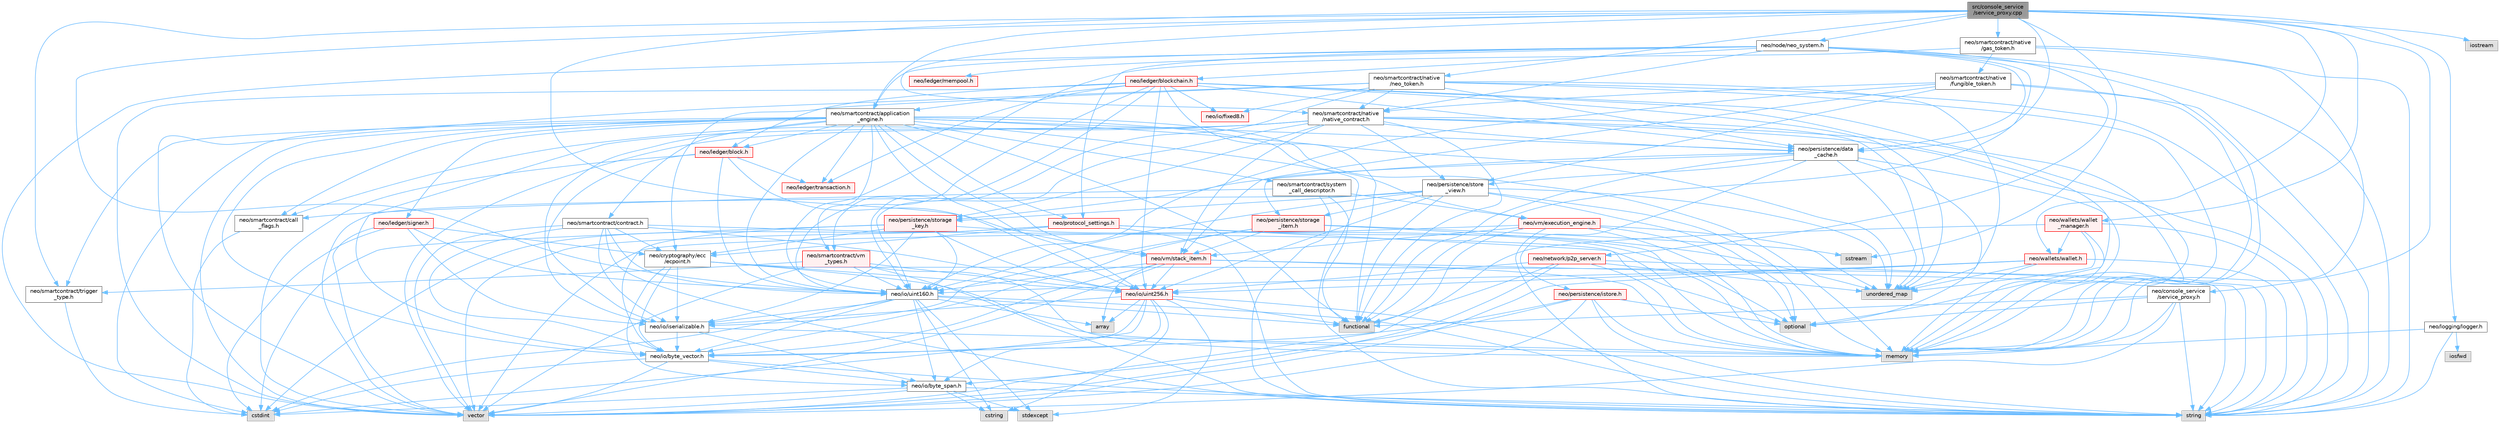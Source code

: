 digraph "src/console_service/service_proxy.cpp"
{
 // LATEX_PDF_SIZE
  bgcolor="transparent";
  edge [fontname=Helvetica,fontsize=10,labelfontname=Helvetica,labelfontsize=10];
  node [fontname=Helvetica,fontsize=10,shape=box,height=0.2,width=0.4];
  Node1 [id="Node000001",label="src/console_service\l/service_proxy.cpp",height=0.2,width=0.4,color="gray40", fillcolor="grey60", style="filled", fontcolor="black",tooltip=" "];
  Node1 -> Node2 [id="edge1_Node000001_Node000002",color="steelblue1",style="solid",tooltip=" "];
  Node2 [id="Node000002",label="neo/console_service\l/service_proxy.h",height=0.2,width=0.4,color="grey40", fillcolor="white", style="filled",URL="$service__proxy_8h.html",tooltip=" "];
  Node2 -> Node3 [id="edge2_Node000002_Node000003",color="steelblue1",style="solid",tooltip=" "];
  Node3 [id="Node000003",label="functional",height=0.2,width=0.4,color="grey60", fillcolor="#E0E0E0", style="filled",tooltip=" "];
  Node2 -> Node4 [id="edge3_Node000002_Node000004",color="steelblue1",style="solid",tooltip=" "];
  Node4 [id="Node000004",label="memory",height=0.2,width=0.4,color="grey60", fillcolor="#E0E0E0", style="filled",tooltip=" "];
  Node2 -> Node5 [id="edge4_Node000002_Node000005",color="steelblue1",style="solid",tooltip=" "];
  Node5 [id="Node000005",label="optional",height=0.2,width=0.4,color="grey60", fillcolor="#E0E0E0", style="filled",tooltip=" "];
  Node2 -> Node6 [id="edge5_Node000002_Node000006",color="steelblue1",style="solid",tooltip=" "];
  Node6 [id="Node000006",label="string",height=0.2,width=0.4,color="grey60", fillcolor="#E0E0E0", style="filled",tooltip=" "];
  Node2 -> Node7 [id="edge6_Node000002_Node000007",color="steelblue1",style="solid",tooltip=" "];
  Node7 [id="Node000007",label="vector",height=0.2,width=0.4,color="grey60", fillcolor="#E0E0E0", style="filled",tooltip=" "];
  Node1 -> Node8 [id="edge7_Node000001_Node000008",color="steelblue1",style="solid",tooltip=" "];
  Node8 [id="Node000008",label="neo/io/uint160.h",height=0.2,width=0.4,color="grey40", fillcolor="white", style="filled",URL="$uint160_8h.html",tooltip=" "];
  Node8 -> Node9 [id="edge8_Node000008_Node000009",color="steelblue1",style="solid",tooltip=" "];
  Node9 [id="Node000009",label="neo/io/byte_span.h",height=0.2,width=0.4,color="grey40", fillcolor="white", style="filled",URL="$io_2byte__span_8h.html",tooltip=" "];
  Node9 -> Node10 [id="edge9_Node000009_Node000010",color="steelblue1",style="solid",tooltip=" "];
  Node10 [id="Node000010",label="cstdint",height=0.2,width=0.4,color="grey60", fillcolor="#E0E0E0", style="filled",tooltip=" "];
  Node9 -> Node11 [id="edge10_Node000009_Node000011",color="steelblue1",style="solid",tooltip=" "];
  Node11 [id="Node000011",label="cstring",height=0.2,width=0.4,color="grey60", fillcolor="#E0E0E0", style="filled",tooltip=" "];
  Node9 -> Node12 [id="edge11_Node000009_Node000012",color="steelblue1",style="solid",tooltip=" "];
  Node12 [id="Node000012",label="stdexcept",height=0.2,width=0.4,color="grey60", fillcolor="#E0E0E0", style="filled",tooltip=" "];
  Node9 -> Node6 [id="edge12_Node000009_Node000006",color="steelblue1",style="solid",tooltip=" "];
  Node9 -> Node7 [id="edge13_Node000009_Node000007",color="steelblue1",style="solid",tooltip=" "];
  Node8 -> Node13 [id="edge14_Node000008_Node000013",color="steelblue1",style="solid",tooltip=" "];
  Node13 [id="Node000013",label="neo/io/byte_vector.h",height=0.2,width=0.4,color="grey40", fillcolor="white", style="filled",URL="$io_2byte__vector_8h.html",tooltip=" "];
  Node13 -> Node9 [id="edge15_Node000013_Node000009",color="steelblue1",style="solid",tooltip=" "];
  Node13 -> Node10 [id="edge16_Node000013_Node000010",color="steelblue1",style="solid",tooltip=" "];
  Node13 -> Node6 [id="edge17_Node000013_Node000006",color="steelblue1",style="solid",tooltip=" "];
  Node13 -> Node7 [id="edge18_Node000013_Node000007",color="steelblue1",style="solid",tooltip=" "];
  Node8 -> Node14 [id="edge19_Node000008_Node000014",color="steelblue1",style="solid",tooltip=" "];
  Node14 [id="Node000014",label="neo/io/iserializable.h",height=0.2,width=0.4,color="grey40", fillcolor="white", style="filled",URL="$iserializable_8h.html",tooltip=" "];
  Node14 -> Node9 [id="edge20_Node000014_Node000009",color="steelblue1",style="solid",tooltip=" "];
  Node14 -> Node13 [id="edge21_Node000014_Node000013",color="steelblue1",style="solid",tooltip=" "];
  Node14 -> Node4 [id="edge22_Node000014_Node000004",color="steelblue1",style="solid",tooltip=" "];
  Node8 -> Node15 [id="edge23_Node000008_Node000015",color="steelblue1",style="solid",tooltip=" "];
  Node15 [id="Node000015",label="array",height=0.2,width=0.4,color="grey60", fillcolor="#E0E0E0", style="filled",tooltip=" "];
  Node8 -> Node10 [id="edge24_Node000008_Node000010",color="steelblue1",style="solid",tooltip=" "];
  Node8 -> Node11 [id="edge25_Node000008_Node000011",color="steelblue1",style="solid",tooltip=" "];
  Node8 -> Node3 [id="edge26_Node000008_Node000003",color="steelblue1",style="solid",tooltip=" "];
  Node8 -> Node12 [id="edge27_Node000008_Node000012",color="steelblue1",style="solid",tooltip=" "];
  Node8 -> Node6 [id="edge28_Node000008_Node000006",color="steelblue1",style="solid",tooltip=" "];
  Node1 -> Node16 [id="edge29_Node000001_Node000016",color="steelblue1",style="solid",tooltip=" "];
  Node16 [id="Node000016",label="neo/logging/logger.h",height=0.2,width=0.4,color="grey40", fillcolor="white", style="filled",URL="$logger_8h.html",tooltip="Simple logging interface for Neo C++ implementation."];
  Node16 -> Node17 [id="edge30_Node000016_Node000017",color="steelblue1",style="solid",tooltip=" "];
  Node17 [id="Node000017",label="iosfwd",height=0.2,width=0.4,color="grey60", fillcolor="#E0E0E0", style="filled",tooltip=" "];
  Node16 -> Node4 [id="edge31_Node000016_Node000004",color="steelblue1",style="solid",tooltip=" "];
  Node16 -> Node6 [id="edge32_Node000016_Node000006",color="steelblue1",style="solid",tooltip=" "];
  Node1 -> Node18 [id="edge33_Node000001_Node000018",color="steelblue1",style="solid",tooltip=" "];
  Node18 [id="Node000018",label="neo/node/neo_system.h",height=0.2,width=0.4,color="grey40", fillcolor="white", style="filled",URL="$node_2neo__system_8h.html",tooltip=" "];
  Node18 -> Node19 [id="edge34_Node000018_Node000019",color="steelblue1",style="solid",tooltip=" "];
  Node19 [id="Node000019",label="neo/ledger/blockchain.h",height=0.2,width=0.4,color="red", fillcolor="#FFF0F0", style="filled",URL="$blockchain_8h.html",tooltip=" "];
  Node19 -> Node20 [id="edge35_Node000019_Node000020",color="steelblue1",style="solid",tooltip=" "];
  Node20 [id="Node000020",label="neo/ledger/block.h",height=0.2,width=0.4,color="red", fillcolor="#FFF0F0", style="filled",URL="$ledger_2block_8h.html",tooltip=" "];
  Node20 -> Node14 [id="edge36_Node000020_Node000014",color="steelblue1",style="solid",tooltip=" "];
  Node20 -> Node8 [id="edge37_Node000020_Node000008",color="steelblue1",style="solid",tooltip=" "];
  Node20 -> Node21 [id="edge38_Node000020_Node000021",color="steelblue1",style="solid",tooltip=" "];
  Node21 [id="Node000021",label="neo/io/uint256.h",height=0.2,width=0.4,color="red", fillcolor="#FFF0F0", style="filled",URL="$uint256_8h.html",tooltip=" "];
  Node21 -> Node9 [id="edge39_Node000021_Node000009",color="steelblue1",style="solid",tooltip=" "];
  Node21 -> Node13 [id="edge40_Node000021_Node000013",color="steelblue1",style="solid",tooltip=" "];
  Node21 -> Node14 [id="edge41_Node000021_Node000014",color="steelblue1",style="solid",tooltip=" "];
  Node21 -> Node15 [id="edge42_Node000021_Node000015",color="steelblue1",style="solid",tooltip=" "];
  Node21 -> Node10 [id="edge43_Node000021_Node000010",color="steelblue1",style="solid",tooltip=" "];
  Node21 -> Node11 [id="edge44_Node000021_Node000011",color="steelblue1",style="solid",tooltip=" "];
  Node21 -> Node3 [id="edge45_Node000021_Node000003",color="steelblue1",style="solid",tooltip=" "];
  Node21 -> Node12 [id="edge46_Node000021_Node000012",color="steelblue1",style="solid",tooltip=" "];
  Node21 -> Node6 [id="edge47_Node000021_Node000006",color="steelblue1",style="solid",tooltip=" "];
  Node20 -> Node55 [id="edge48_Node000020_Node000055",color="steelblue1",style="solid",tooltip=" "];
  Node55 [id="Node000055",label="neo/ledger/transaction.h",height=0.2,width=0.4,color="red", fillcolor="#FFF0F0", style="filled",URL="$ledger_2transaction_8h.html",tooltip=" "];
  Node20 -> Node7 [id="edge49_Node000020_Node000007",color="steelblue1",style="solid",tooltip=" "];
  Node19 -> Node55 [id="edge50_Node000019_Node000055",color="steelblue1",style="solid",tooltip=" "];
  Node19 -> Node25 [id="edge51_Node000019_Node000025",color="steelblue1",style="solid",tooltip=" "];
  Node25 [id="Node000025",label="neo/io/fixed8.h",height=0.2,width=0.4,color="red", fillcolor="#FFF0F0", style="filled",URL="$io_2fixed8_8h.html",tooltip=" "];
  Node19 -> Node8 [id="edge52_Node000019_Node000008",color="steelblue1",style="solid",tooltip=" "];
  Node19 -> Node21 [id="edge53_Node000019_Node000021",color="steelblue1",style="solid",tooltip=" "];
  Node19 -> Node74 [id="edge54_Node000019_Node000074",color="steelblue1",style="solid",tooltip=" "];
  Node74 [id="Node000074",label="neo/persistence/data\l_cache.h",height=0.2,width=0.4,color="grey40", fillcolor="white", style="filled",URL="$data__cache_8h.html",tooltip=" "];
  Node74 -> Node75 [id="edge55_Node000074_Node000075",color="steelblue1",style="solid",tooltip=" "];
  Node75 [id="Node000075",label="neo/persistence/istore.h",height=0.2,width=0.4,color="red", fillcolor="#FFF0F0", style="filled",URL="$istore_8h.html",tooltip=" "];
  Node75 -> Node9 [id="edge56_Node000075_Node000009",color="steelblue1",style="solid",tooltip=" "];
  Node75 -> Node13 [id="edge57_Node000075_Node000013",color="steelblue1",style="solid",tooltip=" "];
  Node75 -> Node4 [id="edge58_Node000075_Node000004",color="steelblue1",style="solid",tooltip=" "];
  Node75 -> Node5 [id="edge59_Node000075_Node000005",color="steelblue1",style="solid",tooltip=" "];
  Node75 -> Node6 [id="edge60_Node000075_Node000006",color="steelblue1",style="solid",tooltip=" "];
  Node75 -> Node7 [id="edge61_Node000075_Node000007",color="steelblue1",style="solid",tooltip=" "];
  Node74 -> Node76 [id="edge62_Node000074_Node000076",color="steelblue1",style="solid",tooltip=" "];
  Node76 [id="Node000076",label="neo/persistence/storage\l_item.h",height=0.2,width=0.4,color="red", fillcolor="#FFF0F0", style="filled",URL="$persistence_2storage__item_8h.html",tooltip=" "];
  Node76 -> Node13 [id="edge63_Node000076_Node000013",color="steelblue1",style="solid",tooltip=" "];
  Node76 -> Node14 [id="edge64_Node000076_Node000014",color="steelblue1",style="solid",tooltip=" "];
  Node76 -> Node77 [id="edge65_Node000076_Node000077",color="steelblue1",style="solid",tooltip=" "];
  Node77 [id="Node000077",label="neo/vm/stack_item.h",height=0.2,width=0.4,color="red", fillcolor="#FFF0F0", style="filled",URL="$stack__item_8h.html",tooltip=" "];
  Node77 -> Node13 [id="edge66_Node000077_Node000013",color="steelblue1",style="solid",tooltip=" "];
  Node77 -> Node8 [id="edge67_Node000077_Node000008",color="steelblue1",style="solid",tooltip=" "];
  Node77 -> Node21 [id="edge68_Node000077_Node000021",color="steelblue1",style="solid",tooltip=" "];
  Node77 -> Node15 [id="edge69_Node000077_Node000015",color="steelblue1",style="solid",tooltip=" "];
  Node77 -> Node4 [id="edge70_Node000077_Node000004",color="steelblue1",style="solid",tooltip=" "];
  Node77 -> Node6 [id="edge71_Node000077_Node000006",color="steelblue1",style="solid",tooltip=" "];
  Node77 -> Node7 [id="edge72_Node000077_Node000007",color="steelblue1",style="solid",tooltip=" "];
  Node76 -> Node4 [id="edge73_Node000076_Node000004",color="steelblue1",style="solid",tooltip=" "];
  Node76 -> Node81 [id="edge74_Node000076_Node000081",color="steelblue1",style="solid",tooltip=" "];
  Node81 [id="Node000081",label="sstream",height=0.2,width=0.4,color="grey60", fillcolor="#E0E0E0", style="filled",tooltip=" "];
  Node74 -> Node82 [id="edge75_Node000074_Node000082",color="steelblue1",style="solid",tooltip=" "];
  Node82 [id="Node000082",label="neo/persistence/storage\l_key.h",height=0.2,width=0.4,color="red", fillcolor="#FFF0F0", style="filled",URL="$persistence_2storage__key_8h.html",tooltip=" "];
  Node82 -> Node60 [id="edge76_Node000082_Node000060",color="steelblue1",style="solid",tooltip=" "];
  Node60 [id="Node000060",label="neo/cryptography/ecc\l/ecpoint.h",height=0.2,width=0.4,color="grey40", fillcolor="white", style="filled",URL="$ecpoint_8h.html",tooltip=" "];
  Node60 -> Node9 [id="edge77_Node000060_Node000009",color="steelblue1",style="solid",tooltip=" "];
  Node60 -> Node13 [id="edge78_Node000060_Node000013",color="steelblue1",style="solid",tooltip=" "];
  Node60 -> Node14 [id="edge79_Node000060_Node000014",color="steelblue1",style="solid",tooltip=" "];
  Node60 -> Node21 [id="edge80_Node000060_Node000021",color="steelblue1",style="solid",tooltip=" "];
  Node60 -> Node4 [id="edge81_Node000060_Node000004",color="steelblue1",style="solid",tooltip=" "];
  Node60 -> Node6 [id="edge82_Node000060_Node000006",color="steelblue1",style="solid",tooltip=" "];
  Node82 -> Node13 [id="edge83_Node000082_Node000013",color="steelblue1",style="solid",tooltip=" "];
  Node82 -> Node14 [id="edge84_Node000082_Node000014",color="steelblue1",style="solid",tooltip=" "];
  Node82 -> Node8 [id="edge85_Node000082_Node000008",color="steelblue1",style="solid",tooltip=" "];
  Node82 -> Node21 [id="edge86_Node000082_Node000021",color="steelblue1",style="solid",tooltip=" "];
  Node82 -> Node10 [id="edge87_Node000082_Node000010",color="steelblue1",style="solid",tooltip=" "];
  Node82 -> Node5 [id="edge88_Node000082_Node000005",color="steelblue1",style="solid",tooltip=" "];
  Node74 -> Node85 [id="edge89_Node000074_Node000085",color="steelblue1",style="solid",tooltip=" "];
  Node85 [id="Node000085",label="neo/persistence/store\l_view.h",height=0.2,width=0.4,color="grey40", fillcolor="white", style="filled",URL="$store__view_8h.html",tooltip=" "];
  Node85 -> Node8 [id="edge90_Node000085_Node000008",color="steelblue1",style="solid",tooltip=" "];
  Node85 -> Node21 [id="edge91_Node000085_Node000021",color="steelblue1",style="solid",tooltip=" "];
  Node85 -> Node76 [id="edge92_Node000085_Node000076",color="steelblue1",style="solid",tooltip=" "];
  Node85 -> Node82 [id="edge93_Node000085_Node000082",color="steelblue1",style="solid",tooltip=" "];
  Node85 -> Node3 [id="edge94_Node000085_Node000003",color="steelblue1",style="solid",tooltip=" "];
  Node85 -> Node4 [id="edge95_Node000085_Node000004",color="steelblue1",style="solid",tooltip=" "];
  Node85 -> Node5 [id="edge96_Node000085_Node000005",color="steelblue1",style="solid",tooltip=" "];
  Node85 -> Node41 [id="edge97_Node000085_Node000041",color="steelblue1",style="solid",tooltip=" "];
  Node41 [id="Node000041",label="unordered_map",height=0.2,width=0.4,color="grey60", fillcolor="#E0E0E0", style="filled",tooltip=" "];
  Node85 -> Node7 [id="edge98_Node000085_Node000007",color="steelblue1",style="solid",tooltip=" "];
  Node74 -> Node3 [id="edge99_Node000074_Node000003",color="steelblue1",style="solid",tooltip=" "];
  Node74 -> Node4 [id="edge100_Node000074_Node000004",color="steelblue1",style="solid",tooltip=" "];
  Node74 -> Node5 [id="edge101_Node000074_Node000005",color="steelblue1",style="solid",tooltip=" "];
  Node74 -> Node41 [id="edge102_Node000074_Node000041",color="steelblue1",style="solid",tooltip=" "];
  Node19 -> Node91 [id="edge103_Node000019_Node000091",color="steelblue1",style="solid",tooltip=" "];
  Node91 [id="Node000091",label="neo/smartcontract/application\l_engine.h",height=0.2,width=0.4,color="grey40", fillcolor="white", style="filled",URL="$application__engine_8h.html",tooltip=" "];
  Node91 -> Node13 [id="edge104_Node000091_Node000013",color="steelblue1",style="solid",tooltip=" "];
  Node91 -> Node14 [id="edge105_Node000091_Node000014",color="steelblue1",style="solid",tooltip=" "];
  Node91 -> Node8 [id="edge106_Node000091_Node000008",color="steelblue1",style="solid",tooltip=" "];
  Node91 -> Node21 [id="edge107_Node000091_Node000021",color="steelblue1",style="solid",tooltip=" "];
  Node91 -> Node20 [id="edge108_Node000091_Node000020",color="steelblue1",style="solid",tooltip=" "];
  Node91 -> Node59 [id="edge109_Node000091_Node000059",color="steelblue1",style="solid",tooltip=" "];
  Node59 [id="Node000059",label="neo/ledger/signer.h",height=0.2,width=0.4,color="red", fillcolor="#FFF0F0", style="filled",URL="$signer_8h.html",tooltip=" "];
  Node59 -> Node60 [id="edge110_Node000059_Node000060",color="steelblue1",style="solid",tooltip=" "];
  Node59 -> Node14 [id="edge111_Node000059_Node000014",color="steelblue1",style="solid",tooltip=" "];
  Node59 -> Node8 [id="edge112_Node000059_Node000008",color="steelblue1",style="solid",tooltip=" "];
  Node59 -> Node10 [id="edge113_Node000059_Node000010",color="steelblue1",style="solid",tooltip=" "];
  Node59 -> Node7 [id="edge114_Node000059_Node000007",color="steelblue1",style="solid",tooltip=" "];
  Node91 -> Node55 [id="edge115_Node000091_Node000055",color="steelblue1",style="solid",tooltip=" "];
  Node91 -> Node74 [id="edge116_Node000091_Node000074",color="steelblue1",style="solid",tooltip=" "];
  Node91 -> Node92 [id="edge117_Node000091_Node000092",color="steelblue1",style="solid",tooltip=" "];
  Node92 [id="Node000092",label="neo/protocol_settings.h",height=0.2,width=0.4,color="red", fillcolor="#FFF0F0", style="filled",URL="$protocol__settings_8h.html",tooltip=" "];
  Node92 -> Node60 [id="edge118_Node000092_Node000060",color="steelblue1",style="solid",tooltip=" "];
  Node92 -> Node10 [id="edge119_Node000092_Node000010",color="steelblue1",style="solid",tooltip=" "];
  Node92 -> Node4 [id="edge120_Node000092_Node000004",color="steelblue1",style="solid",tooltip=" "];
  Node92 -> Node6 [id="edge121_Node000092_Node000006",color="steelblue1",style="solid",tooltip=" "];
  Node92 -> Node41 [id="edge122_Node000092_Node000041",color="steelblue1",style="solid",tooltip=" "];
  Node92 -> Node7 [id="edge123_Node000092_Node000007",color="steelblue1",style="solid",tooltip=" "];
  Node91 -> Node94 [id="edge124_Node000091_Node000094",color="steelblue1",style="solid",tooltip=" "];
  Node94 [id="Node000094",label="neo/smartcontract/call\l_flags.h",height=0.2,width=0.4,color="grey40", fillcolor="white", style="filled",URL="$call__flags_8h.html",tooltip=" "];
  Node94 -> Node10 [id="edge125_Node000094_Node000010",color="steelblue1",style="solid",tooltip=" "];
  Node91 -> Node95 [id="edge126_Node000091_Node000095",color="steelblue1",style="solid",tooltip=" "];
  Node95 [id="Node000095",label="neo/smartcontract/contract.h",height=0.2,width=0.4,color="grey40", fillcolor="white", style="filled",URL="$contract_8h.html",tooltip=" "];
  Node95 -> Node60 [id="edge127_Node000095_Node000060",color="steelblue1",style="solid",tooltip=" "];
  Node95 -> Node13 [id="edge128_Node000095_Node000013",color="steelblue1",style="solid",tooltip=" "];
  Node95 -> Node14 [id="edge129_Node000095_Node000014",color="steelblue1",style="solid",tooltip=" "];
  Node95 -> Node8 [id="edge130_Node000095_Node000008",color="steelblue1",style="solid",tooltip=" "];
  Node95 -> Node21 [id="edge131_Node000095_Node000021",color="steelblue1",style="solid",tooltip=" "];
  Node95 -> Node5 [id="edge132_Node000095_Node000005",color="steelblue1",style="solid",tooltip=" "];
  Node95 -> Node6 [id="edge133_Node000095_Node000006",color="steelblue1",style="solid",tooltip=" "];
  Node95 -> Node7 [id="edge134_Node000095_Node000007",color="steelblue1",style="solid",tooltip=" "];
  Node91 -> Node96 [id="edge135_Node000091_Node000096",color="steelblue1",style="solid",tooltip=" "];
  Node96 [id="Node000096",label="neo/smartcontract/system\l_call_descriptor.h",height=0.2,width=0.4,color="grey40", fillcolor="white", style="filled",URL="$system__call__descriptor_8h.html",tooltip=" "];
  Node96 -> Node94 [id="edge136_Node000096_Node000094",color="steelblue1",style="solid",tooltip=" "];
  Node96 -> Node97 [id="edge137_Node000096_Node000097",color="steelblue1",style="solid",tooltip=" "];
  Node97 [id="Node000097",label="neo/vm/execution_engine.h",height=0.2,width=0.4,color="red", fillcolor="#FFF0F0", style="filled",URL="$execution__engine_8h.html",tooltip=" "];
  Node97 -> Node77 [id="edge138_Node000097_Node000077",color="steelblue1",style="solid",tooltip=" "];
  Node97 -> Node3 [id="edge139_Node000097_Node000003",color="steelblue1",style="solid",tooltip=" "];
  Node97 -> Node4 [id="edge140_Node000097_Node000004",color="steelblue1",style="solid",tooltip=" "];
  Node97 -> Node5 [id="edge141_Node000097_Node000005",color="steelblue1",style="solid",tooltip=" "];
  Node97 -> Node6 [id="edge142_Node000097_Node000006",color="steelblue1",style="solid",tooltip=" "];
  Node97 -> Node41 [id="edge143_Node000097_Node000041",color="steelblue1",style="solid",tooltip=" "];
  Node97 -> Node7 [id="edge144_Node000097_Node000007",color="steelblue1",style="solid",tooltip=" "];
  Node96 -> Node3 [id="edge145_Node000096_Node000003",color="steelblue1",style="solid",tooltip=" "];
  Node96 -> Node6 [id="edge146_Node000096_Node000006",color="steelblue1",style="solid",tooltip=" "];
  Node91 -> Node111 [id="edge147_Node000091_Node000111",color="steelblue1",style="solid",tooltip=" "];
  Node111 [id="Node000111",label="neo/smartcontract/trigger\l_type.h",height=0.2,width=0.4,color="grey40", fillcolor="white", style="filled",URL="$trigger__type_8h.html",tooltip=" "];
  Node111 -> Node10 [id="edge148_Node000111_Node000010",color="steelblue1",style="solid",tooltip=" "];
  Node91 -> Node112 [id="edge149_Node000091_Node000112",color="steelblue1",style="solid",tooltip=" "];
  Node112 [id="Node000112",label="neo/smartcontract/vm\l_types.h",height=0.2,width=0.4,color="red", fillcolor="#FFF0F0", style="filled",URL="$vm__types_8h.html",tooltip=" "];
  Node112 -> Node8 [id="edge150_Node000112_Node000008",color="steelblue1",style="solid",tooltip=" "];
  Node112 -> Node21 [id="edge151_Node000112_Node000021",color="steelblue1",style="solid",tooltip=" "];
  Node112 -> Node111 [id="edge152_Node000112_Node000111",color="steelblue1",style="solid",tooltip=" "];
  Node112 -> Node4 [id="edge153_Node000112_Node000004",color="steelblue1",style="solid",tooltip=" "];
  Node112 -> Node6 [id="edge154_Node000112_Node000006",color="steelblue1",style="solid",tooltip=" "];
  Node112 -> Node7 [id="edge155_Node000112_Node000007",color="steelblue1",style="solid",tooltip=" "];
  Node91 -> Node97 [id="edge156_Node000091_Node000097",color="steelblue1",style="solid",tooltip=" "];
  Node91 -> Node77 [id="edge157_Node000091_Node000077",color="steelblue1",style="solid",tooltip=" "];
  Node91 -> Node10 [id="edge158_Node000091_Node000010",color="steelblue1",style="solid",tooltip=" "];
  Node91 -> Node3 [id="edge159_Node000091_Node000003",color="steelblue1",style="solid",tooltip=" "];
  Node91 -> Node4 [id="edge160_Node000091_Node000004",color="steelblue1",style="solid",tooltip=" "];
  Node91 -> Node6 [id="edge161_Node000091_Node000006",color="steelblue1",style="solid",tooltip=" "];
  Node91 -> Node41 [id="edge162_Node000091_Node000041",color="steelblue1",style="solid",tooltip=" "];
  Node91 -> Node7 [id="edge163_Node000091_Node000007",color="steelblue1",style="solid",tooltip=" "];
  Node19 -> Node112 [id="edge164_Node000019_Node000112",color="steelblue1",style="solid",tooltip=" "];
  Node19 -> Node3 [id="edge165_Node000019_Node000003",color="steelblue1",style="solid",tooltip=" "];
  Node19 -> Node4 [id="edge166_Node000019_Node000004",color="steelblue1",style="solid",tooltip=" "];
  Node19 -> Node5 [id="edge167_Node000019_Node000005",color="steelblue1",style="solid",tooltip=" "];
  Node19 -> Node41 [id="edge168_Node000019_Node000041",color="steelblue1",style="solid",tooltip=" "];
  Node19 -> Node7 [id="edge169_Node000019_Node000007",color="steelblue1",style="solid",tooltip=" "];
  Node18 -> Node117 [id="edge170_Node000018_Node000117",color="steelblue1",style="solid",tooltip=" "];
  Node117 [id="Node000117",label="neo/ledger/mempool.h",height=0.2,width=0.4,color="red", fillcolor="#FFF0F0", style="filled",URL="$mempool_8h.html",tooltip=" "];
  Node18 -> Node121 [id="edge171_Node000018_Node000121",color="steelblue1",style="solid",tooltip=" "];
  Node121 [id="Node000121",label="neo/network/p2p_server.h",height=0.2,width=0.4,color="red", fillcolor="#FFF0F0", style="filled",URL="$p2p__server_8h.html",tooltip=" "];
  Node121 -> Node21 [id="edge172_Node000121_Node000021",color="steelblue1",style="solid",tooltip=" "];
  Node121 -> Node3 [id="edge173_Node000121_Node000003",color="steelblue1",style="solid",tooltip=" "];
  Node121 -> Node4 [id="edge174_Node000121_Node000004",color="steelblue1",style="solid",tooltip=" "];
  Node121 -> Node6 [id="edge175_Node000121_Node000006",color="steelblue1",style="solid",tooltip=" "];
  Node121 -> Node41 [id="edge176_Node000121_Node000041",color="steelblue1",style="solid",tooltip=" "];
  Node121 -> Node7 [id="edge177_Node000121_Node000007",color="steelblue1",style="solid",tooltip=" "];
  Node18 -> Node74 [id="edge178_Node000018_Node000074",color="steelblue1",style="solid",tooltip=" "];
  Node18 -> Node92 [id="edge179_Node000018_Node000092",color="steelblue1",style="solid",tooltip=" "];
  Node18 -> Node91 [id="edge180_Node000018_Node000091",color="steelblue1",style="solid",tooltip=" "];
  Node18 -> Node139 [id="edge181_Node000018_Node000139",color="steelblue1",style="solid",tooltip=" "];
  Node139 [id="Node000139",label="neo/smartcontract/native\l/native_contract.h",height=0.2,width=0.4,color="grey40", fillcolor="white", style="filled",URL="$native_2native__contract_8h.html",tooltip=" "];
  Node139 -> Node13 [id="edge182_Node000139_Node000013",color="steelblue1",style="solid",tooltip=" "];
  Node139 -> Node8 [id="edge183_Node000139_Node000008",color="steelblue1",style="solid",tooltip=" "];
  Node139 -> Node74 [id="edge184_Node000139_Node000074",color="steelblue1",style="solid",tooltip=" "];
  Node139 -> Node82 [id="edge185_Node000139_Node000082",color="steelblue1",style="solid",tooltip=" "];
  Node139 -> Node85 [id="edge186_Node000139_Node000085",color="steelblue1",style="solid",tooltip=" "];
  Node139 -> Node94 [id="edge187_Node000139_Node000094",color="steelblue1",style="solid",tooltip=" "];
  Node139 -> Node77 [id="edge188_Node000139_Node000077",color="steelblue1",style="solid",tooltip=" "];
  Node139 -> Node3 [id="edge189_Node000139_Node000003",color="steelblue1",style="solid",tooltip=" "];
  Node139 -> Node4 [id="edge190_Node000139_Node000004",color="steelblue1",style="solid",tooltip=" "];
  Node139 -> Node6 [id="edge191_Node000139_Node000006",color="steelblue1",style="solid",tooltip=" "];
  Node139 -> Node41 [id="edge192_Node000139_Node000041",color="steelblue1",style="solid",tooltip=" "];
  Node139 -> Node7 [id="edge193_Node000139_Node000007",color="steelblue1",style="solid",tooltip=" "];
  Node18 -> Node3 [id="edge194_Node000018_Node000003",color="steelblue1",style="solid",tooltip=" "];
  Node18 -> Node4 [id="edge195_Node000018_Node000004",color="steelblue1",style="solid",tooltip=" "];
  Node18 -> Node6 [id="edge196_Node000018_Node000006",color="steelblue1",style="solid",tooltip=" "];
  Node18 -> Node7 [id="edge197_Node000018_Node000007",color="steelblue1",style="solid",tooltip=" "];
  Node1 -> Node74 [id="edge198_Node000001_Node000074",color="steelblue1",style="solid",tooltip=" "];
  Node1 -> Node91 [id="edge199_Node000001_Node000091",color="steelblue1",style="solid",tooltip=" "];
  Node1 -> Node140 [id="edge200_Node000001_Node000140",color="steelblue1",style="solid",tooltip=" "];
  Node140 [id="Node000140",label="neo/smartcontract/native\l/gas_token.h",height=0.2,width=0.4,color="grey40", fillcolor="white", style="filled",URL="$gas__token_8h.html",tooltip=" "];
  Node140 -> Node8 [id="edge201_Node000140_Node000008",color="steelblue1",style="solid",tooltip=" "];
  Node140 -> Node141 [id="edge202_Node000140_Node000141",color="steelblue1",style="solid",tooltip=" "];
  Node141 [id="Node000141",label="neo/smartcontract/native\l/fungible_token.h",height=0.2,width=0.4,color="grey40", fillcolor="white", style="filled",URL="$fungible__token_8h.html",tooltip=" "];
  Node141 -> Node8 [id="edge203_Node000141_Node000008",color="steelblue1",style="solid",tooltip=" "];
  Node141 -> Node85 [id="edge204_Node000141_Node000085",color="steelblue1",style="solid",tooltip=" "];
  Node141 -> Node139 [id="edge205_Node000141_Node000139",color="steelblue1",style="solid",tooltip=" "];
  Node141 -> Node77 [id="edge206_Node000141_Node000077",color="steelblue1",style="solid",tooltip=" "];
  Node141 -> Node4 [id="edge207_Node000141_Node000004",color="steelblue1",style="solid",tooltip=" "];
  Node141 -> Node6 [id="edge208_Node000141_Node000006",color="steelblue1",style="solid",tooltip=" "];
  Node140 -> Node4 [id="edge209_Node000140_Node000004",color="steelblue1",style="solid",tooltip=" "];
  Node140 -> Node6 [id="edge210_Node000140_Node000006",color="steelblue1",style="solid",tooltip=" "];
  Node1 -> Node139 [id="edge211_Node000001_Node000139",color="steelblue1",style="solid",tooltip=" "];
  Node1 -> Node142 [id="edge212_Node000001_Node000142",color="steelblue1",style="solid",tooltip=" "];
  Node142 [id="Node000142",label="neo/smartcontract/native\l/neo_token.h",height=0.2,width=0.4,color="grey40", fillcolor="white", style="filled",URL="$neo__token_8h.html",tooltip=" "];
  Node142 -> Node60 [id="edge213_Node000142_Node000060",color="steelblue1",style="solid",tooltip=" "];
  Node142 -> Node25 [id="edge214_Node000142_Node000025",color="steelblue1",style="solid",tooltip=" "];
  Node142 -> Node8 [id="edge215_Node000142_Node000008",color="steelblue1",style="solid",tooltip=" "];
  Node142 -> Node74 [id="edge216_Node000142_Node000074",color="steelblue1",style="solid",tooltip=" "];
  Node142 -> Node139 [id="edge217_Node000142_Node000139",color="steelblue1",style="solid",tooltip=" "];
  Node142 -> Node4 [id="edge218_Node000142_Node000004",color="steelblue1",style="solid",tooltip=" "];
  Node142 -> Node6 [id="edge219_Node000142_Node000006",color="steelblue1",style="solid",tooltip=" "];
  Node142 -> Node41 [id="edge220_Node000142_Node000041",color="steelblue1",style="solid",tooltip=" "];
  Node142 -> Node7 [id="edge221_Node000142_Node000007",color="steelblue1",style="solid",tooltip=" "];
  Node1 -> Node111 [id="edge222_Node000001_Node000111",color="steelblue1",style="solid",tooltip=" "];
  Node1 -> Node77 [id="edge223_Node000001_Node000077",color="steelblue1",style="solid",tooltip=" "];
  Node1 -> Node143 [id="edge224_Node000001_Node000143",color="steelblue1",style="solid",tooltip=" "];
  Node143 [id="Node000143",label="neo/wallets/wallet.h",height=0.2,width=0.4,color="red", fillcolor="#FFF0F0", style="filled",URL="$wallet_8h.html",tooltip=" "];
  Node143 -> Node8 [id="edge225_Node000143_Node000008",color="steelblue1",style="solid",tooltip=" "];
  Node143 -> Node21 [id="edge226_Node000143_Node000021",color="steelblue1",style="solid",tooltip=" "];
  Node143 -> Node4 [id="edge227_Node000143_Node000004",color="steelblue1",style="solid",tooltip=" "];
  Node143 -> Node6 [id="edge228_Node000143_Node000006",color="steelblue1",style="solid",tooltip=" "];
  Node143 -> Node41 [id="edge229_Node000143_Node000041",color="steelblue1",style="solid",tooltip=" "];
  Node143 -> Node7 [id="edge230_Node000143_Node000007",color="steelblue1",style="solid",tooltip=" "];
  Node1 -> Node147 [id="edge231_Node000001_Node000147",color="steelblue1",style="solid",tooltip=" "];
  Node147 [id="Node000147",label="neo/wallets/wallet\l_manager.h",height=0.2,width=0.4,color="red", fillcolor="#FFF0F0", style="filled",URL="$wallet__manager_8h.html",tooltip=" "];
  Node147 -> Node143 [id="edge232_Node000147_Node000143",color="steelblue1",style="solid",tooltip=" "];
  Node147 -> Node4 [id="edge233_Node000147_Node000004",color="steelblue1",style="solid",tooltip=" "];
  Node147 -> Node6 [id="edge234_Node000147_Node000006",color="steelblue1",style="solid",tooltip=" "];
  Node147 -> Node41 [id="edge235_Node000147_Node000041",color="steelblue1",style="solid",tooltip=" "];
  Node147 -> Node7 [id="edge236_Node000147_Node000007",color="steelblue1",style="solid",tooltip=" "];
  Node1 -> Node148 [id="edge237_Node000001_Node000148",color="steelblue1",style="solid",tooltip=" "];
  Node148 [id="Node000148",label="iostream",height=0.2,width=0.4,color="grey60", fillcolor="#E0E0E0", style="filled",tooltip=" "];
  Node1 -> Node81 [id="edge238_Node000001_Node000081",color="steelblue1",style="solid",tooltip=" "];
}
